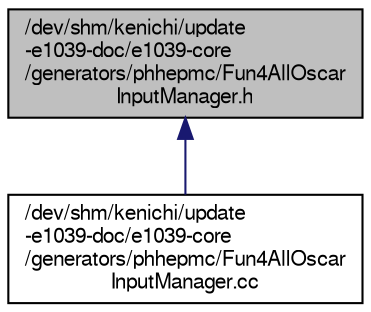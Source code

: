 digraph "/dev/shm/kenichi/update-e1039-doc/e1039-core/generators/phhepmc/Fun4AllOscarInputManager.h"
{
  bgcolor="transparent";
  edge [fontname="FreeSans",fontsize="10",labelfontname="FreeSans",labelfontsize="10"];
  node [fontname="FreeSans",fontsize="10",shape=record];
  Node1 [label="/dev/shm/kenichi/update\l-e1039-doc/e1039-core\l/generators/phhepmc/Fun4AllOscar\lInputManager.h",height=0.2,width=0.4,color="black", fillcolor="grey75", style="filled" fontcolor="black"];
  Node1 -> Node2 [dir="back",color="midnightblue",fontsize="10",style="solid",fontname="FreeSans"];
  Node2 [label="/dev/shm/kenichi/update\l-e1039-doc/e1039-core\l/generators/phhepmc/Fun4AllOscar\lInputManager.cc",height=0.2,width=0.4,color="black",URL="$db/dbe/Fun4AllOscarInputManager_8cc.html"];
}
